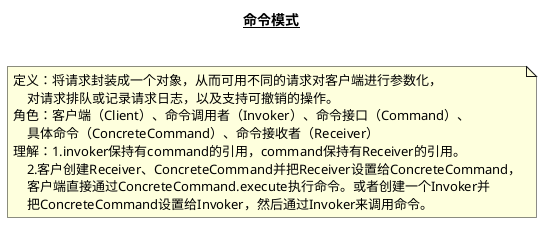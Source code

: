@startuml
title __**命令模式**__\n

note as N1
定义：将请求封装成一个对象，从而可用不同的请求对客户端进行参数化，
    对请求排队或记录请求日志，以及支持可撤销的操作。
角色：客户端（Client）、命令调用者（Invoker）、命令接口（Command）、
    具体命令（ConcreteCommand）、命令接收者（Receiver）
理解：1.invoker保持有command的引用，command保持有Receiver的引用。
    2.客户创建Receiver、ConcreteCommand并把Receiver设置给ConcreteCommand，
    客户端直接通过ConcreteCommand.execute执行命令。或者创建一个Invoker并
    把ConcreteCommand设置给Invoker，然后通过Invoker来调用命令。
end note

newpage

class Client
interface Command
class Invoker
class ConcreteCommand1 {
- Receiver receiver
}
class ConcreteCommand2 {
- Receiver receiver
}
class Receiver

Client .right.> Invoker : 依赖
Client ..> Receiver : 依赖
Invoker o-right-> Command
ConcreteCommand1 .up.|> Command
ConcreteCommand1 --> Receiver : 关联
ConcreteCommand2 .up.|> Command
ConcreteCommand2 --> Receiver : 关联

newpage

class Customer
interface BakeCommand
class Waiter
class Barbecuer
class BakeGlutenCommand
class BakeMuttonCommand

Customer .right.> Waiter
Customer ..> Barbecuer
Waiter o-right-> BakeCommand
BakeGlutenCommand .up.|> BakeCommand
BakeMuttonCommand .up.|> BakeCommand
BakeGlutenCommand --> Barbecuer : 关联
BakeMuttonCommand --> Barbecuer : 关联

@enduml